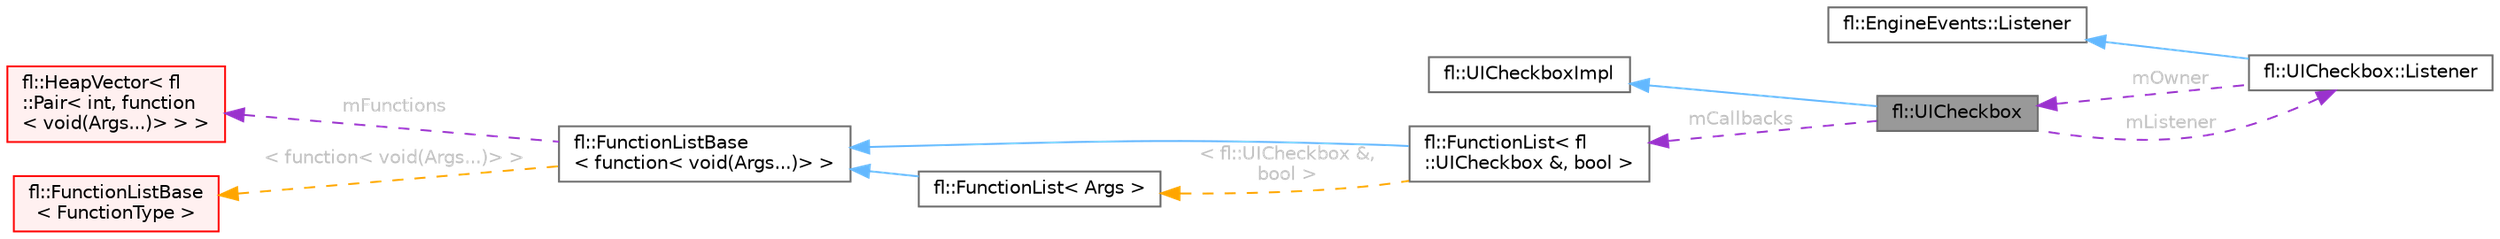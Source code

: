 digraph "fl::UICheckbox"
{
 // INTERACTIVE_SVG=YES
 // LATEX_PDF_SIZE
  bgcolor="transparent";
  edge [fontname=Helvetica,fontsize=10,labelfontname=Helvetica,labelfontsize=10];
  node [fontname=Helvetica,fontsize=10,shape=box,height=0.2,width=0.4];
  rankdir="LR";
  Node1 [id="Node000001",label="fl::UICheckbox",height=0.2,width=0.4,color="gray40", fillcolor="grey60", style="filled", fontcolor="black",tooltip=" "];
  Node2 -> Node1 [id="edge1_Node000001_Node000002",dir="back",color="steelblue1",style="solid",tooltip=" "];
  Node2 [id="Node000002",label="fl::UICheckboxImpl",height=0.2,width=0.4,color="gray40", fillcolor="white", style="filled",URL="$d1/d2e/classfl_1_1_u_i_checkbox_impl.html",tooltip=" "];
  Node3 -> Node1 [id="edge2_Node000001_Node000003",dir="back",color="darkorchid3",style="dashed",tooltip=" ",label=" mCallbacks",fontcolor="grey" ];
  Node3 [id="Node000003",label="fl::FunctionList\< fl\l::UICheckbox &, bool \>",height=0.2,width=0.4,color="gray40", fillcolor="white", style="filled",URL="$d1/d5d/classfl_1_1_function_list.html",tooltip=" "];
  Node4 -> Node3 [id="edge3_Node000003_Node000004",dir="back",color="steelblue1",style="solid",tooltip=" "];
  Node4 [id="Node000004",label="fl::FunctionListBase\l\< function\< void(Args...)\> \>",height=0.2,width=0.4,color="gray40", fillcolor="white", style="filled",URL="$d7/de3/classfl_1_1_function_list_base.html",tooltip=" "];
  Node5 -> Node4 [id="edge4_Node000004_Node000005",dir="back",color="darkorchid3",style="dashed",tooltip=" ",label=" mFunctions",fontcolor="grey" ];
  Node5 [id="Node000005",label="fl::HeapVector\< fl\l::Pair\< int, function\l\< void(Args...)\> \> \>",height=0.2,width=0.4,color="red", fillcolor="#FFF0F0", style="filled",URL="$db/ddd/classfl_1_1_heap_vector.html",tooltip=" "];
  Node17 -> Node4 [id="edge5_Node000004_Node000017",dir="back",color="orange",style="dashed",tooltip=" ",label=" \< function\< void(Args...)\> \>",fontcolor="grey" ];
  Node17 [id="Node000017",label="fl::FunctionListBase\l\< FunctionType \>",height=0.2,width=0.4,color="red", fillcolor="#FFF0F0", style="filled",URL="$d7/de3/classfl_1_1_function_list_base.html",tooltip=" "];
  Node22 -> Node3 [id="edge6_Node000003_Node000022",dir="back",color="orange",style="dashed",tooltip=" ",label=" \< fl::UICheckbox &,\l bool \>",fontcolor="grey" ];
  Node22 [id="Node000022",label="fl::FunctionList\< Args \>",height=0.2,width=0.4,color="gray40", fillcolor="white", style="filled",URL="$d1/d5d/classfl_1_1_function_list.html",tooltip=" "];
  Node4 -> Node22 [id="edge7_Node000022_Node000004",dir="back",color="steelblue1",style="solid",tooltip=" "];
  Node23 -> Node1 [id="edge8_Node000001_Node000023",dir="back",color="darkorchid3",style="dashed",tooltip=" ",label=" mListener",fontcolor="grey" ];
  Node23 [id="Node000023",label="fl::UICheckbox::Listener",height=0.2,width=0.4,color="gray40", fillcolor="white", style="filled",URL="$de/d6f/structfl_1_1_u_i_checkbox_1_1_listener.html",tooltip=" "];
  Node24 -> Node23 [id="edge9_Node000023_Node000024",dir="back",color="steelblue1",style="solid",tooltip=" "];
  Node24 [id="Node000024",label="fl::EngineEvents::Listener",height=0.2,width=0.4,color="gray40", fillcolor="white", style="filled",URL="$db/da2/classfl_1_1_engine_events_1_1_listener.html",tooltip=" "];
  Node1 -> Node23 [id="edge10_Node000023_Node000001",dir="back",color="darkorchid3",style="dashed",tooltip=" ",label=" mOwner",fontcolor="grey" ];
}
